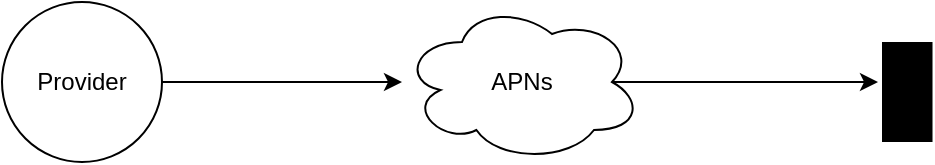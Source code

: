 <mxfile version="26.2.12">
  <diagram name="Page-1" id="7B1n-glx5H8qy1ZJ8aKE">
    <mxGraphModel dx="1428" dy="790" grid="1" gridSize="10" guides="1" tooltips="1" connect="1" arrows="1" fold="1" page="1" pageScale="1" pageWidth="850" pageHeight="1100" math="0" shadow="0">
      <root>
        <mxCell id="0" />
        <mxCell id="1" parent="0" />
        <mxCell id="38eFu12SmRpVghWkp9Hq-4" style="edgeStyle=orthogonalEdgeStyle;rounded=0;orthogonalLoop=1;jettySize=auto;html=1;exitX=1;exitY=0.5;exitDx=0;exitDy=0;" edge="1" parent="1" source="38eFu12SmRpVghWkp9Hq-1" target="38eFu12SmRpVghWkp9Hq-2">
          <mxGeometry relative="1" as="geometry" />
        </mxCell>
        <mxCell id="38eFu12SmRpVghWkp9Hq-1" value="Provider" style="ellipse;whiteSpace=wrap;html=1;aspect=fixed;" vertex="1" parent="1">
          <mxGeometry x="210" y="280" width="80" height="80" as="geometry" />
        </mxCell>
        <mxCell id="38eFu12SmRpVghWkp9Hq-2" value="APNs" style="ellipse;shape=cloud;whiteSpace=wrap;html=1;" vertex="1" parent="1">
          <mxGeometry x="410" y="280" width="120" height="80" as="geometry" />
        </mxCell>
        <mxCell id="38eFu12SmRpVghWkp9Hq-3" value="" style="sketch=0;verticalLabelPosition=bottom;sketch=0;aspect=fixed;html=1;verticalAlign=top;strokeColor=none;fillColor=#000000;align=center;outlineConnect=0;pointerEvents=1;shape=mxgraph.citrix2.mobile;" vertex="1" parent="1">
          <mxGeometry x="650" y="300" width="25.255" height="50" as="geometry" />
        </mxCell>
        <mxCell id="38eFu12SmRpVghWkp9Hq-5" style="edgeStyle=orthogonalEdgeStyle;rounded=0;orthogonalLoop=1;jettySize=auto;html=1;exitX=0.875;exitY=0.5;exitDx=0;exitDy=0;exitPerimeter=0;entryX=-0.079;entryY=0.4;entryDx=0;entryDy=0;entryPerimeter=0;" edge="1" parent="1" source="38eFu12SmRpVghWkp9Hq-2" target="38eFu12SmRpVghWkp9Hq-3">
          <mxGeometry relative="1" as="geometry" />
        </mxCell>
      </root>
    </mxGraphModel>
  </diagram>
</mxfile>
